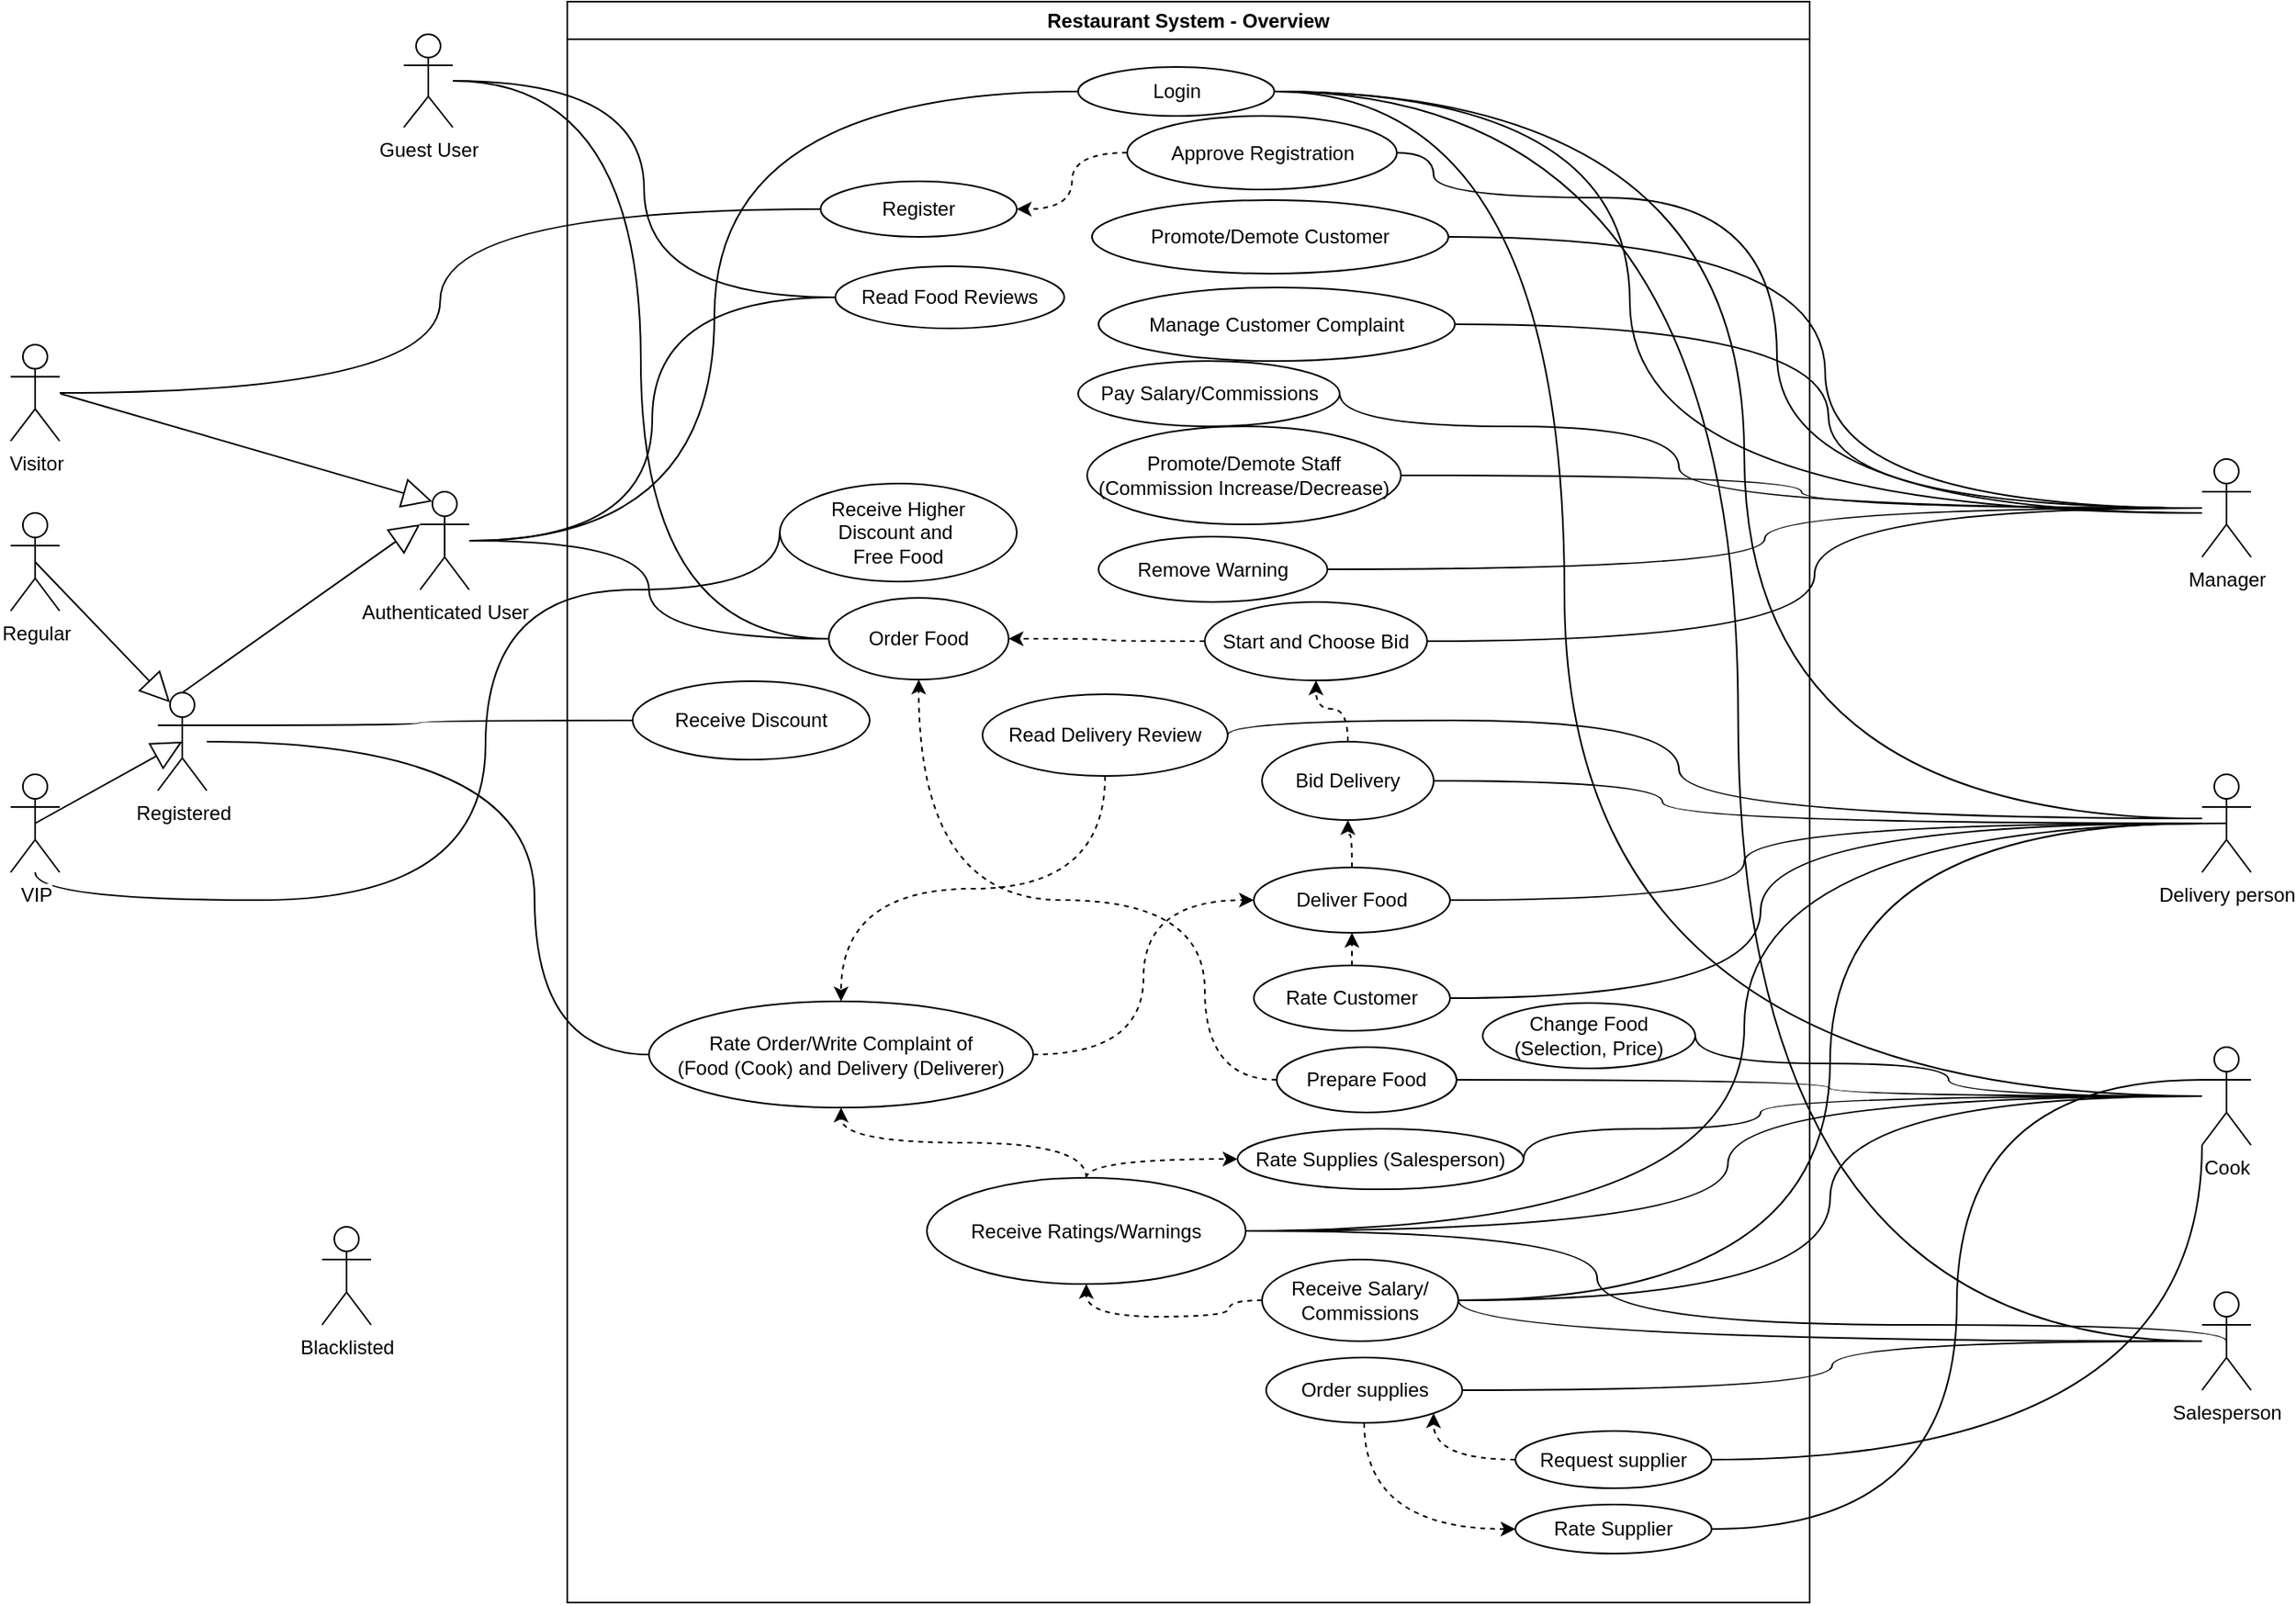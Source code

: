 <mxfile version="12.2.9" type="google" pages="1"><diagram name="Page-1" id="e7e014a7-5840-1c2e-5031-d8a46d1fe8dd"><mxGraphModel dx="1805" dy="1604" grid="1" gridSize="10" guides="1" tooltips="1" connect="1" arrows="1" fold="1" page="1" pageScale="1" pageWidth="1169" pageHeight="826" background="#ffffff" math="0" shadow="0"><root><mxCell id="0"/><mxCell id="1" parent="0"/><mxCell id="2" value="Restaurant System - Overview" style="swimlane;whiteSpace=wrap;startSize=23;" parent="1" vertex="1"><mxGeometry x="280" y="-200" width="760" height="980" as="geometry"/></mxCell><mxCell id="V3UGOx_b3UGBCUBa8zW3-46" value="Order Food" style="ellipse;whiteSpace=wrap;html=1;" parent="2" vertex="1"><mxGeometry x="160" y="365" width="110" height="50" as="geometry"/></mxCell><mxCell id="EHA0PVUSrmlkCAdcRMnY-25" style="edgeStyle=orthogonalEdgeStyle;curved=1;orthogonalLoop=1;jettySize=auto;html=1;exitX=0;exitY=0.5;exitDx=0;exitDy=0;entryX=0.5;entryY=1;entryDx=0;entryDy=0;dashed=1;" parent="2" source="V3UGOx_b3UGBCUBa8zW3-53" target="V3UGOx_b3UGBCUBa8zW3-46" edge="1"><mxGeometry relative="1" as="geometry"><Array as="points"><mxPoint x="390" y="660"/><mxPoint x="390" y="550"/><mxPoint x="215" y="550"/></Array></mxGeometry></mxCell><mxCell id="V3UGOx_b3UGBCUBa8zW3-53" value="Prepare Food" style="ellipse;whiteSpace=wrap;html=1;" parent="2" vertex="1"><mxGeometry x="434" y="640" width="110" height="40" as="geometry"/></mxCell><mxCell id="GRQ1Y93xxOu2tW_VFqMO-16" value="Pay Salary/Commissions" style="ellipse;whiteSpace=wrap;html=1;" parent="2" vertex="1"><mxGeometry x="312.5" y="220" width="160" height="40" as="geometry"/></mxCell><mxCell id="EHA0PVUSrmlkCAdcRMnY-37" style="edgeStyle=orthogonalEdgeStyle;curved=1;orthogonalLoop=1;jettySize=auto;html=1;entryX=1;entryY=0.5;entryDx=0;entryDy=0;dashed=1;" parent="2" source="jcw8lkANramB4Qg5Jidj-8" target="EHA0PVUSrmlkCAdcRMnY-34" edge="1"><mxGeometry relative="1" as="geometry"/></mxCell><mxCell id="jcw8lkANramB4Qg5Jidj-8" value="Approve Registration" style="ellipse;whiteSpace=wrap;html=1;" parent="2" vertex="1"><mxGeometry x="342.5" y="70" width="165" height="45" as="geometry"/></mxCell><mxCell id="vxITPvTErK9w2lGdvBCq-8" style="edgeStyle=orthogonalEdgeStyle;curved=1;orthogonalLoop=1;jettySize=auto;html=1;exitX=0.5;exitY=1;exitDx=0;exitDy=0;entryX=0;entryY=0.5;entryDx=0;entryDy=0;dashed=1;endArrow=classic;endFill=1;" edge="1" parent="2" source="EHA0PVUSrmlkCAdcRMnY-4" target="vxITPvTErK9w2lGdvBCq-3"><mxGeometry relative="1" as="geometry"/></mxCell><mxCell id="EHA0PVUSrmlkCAdcRMnY-4" value="&lt;span style=&quot;text-align: left&quot;&gt;Order supplies&lt;/span&gt;" style="ellipse;whiteSpace=wrap;html=1;" parent="2" vertex="1"><mxGeometry x="427.5" y="830" width="120" height="40" as="geometry"/></mxCell><mxCell id="3dgVSCCS_PybaBiNx75h-29" style="edgeStyle=orthogonalEdgeStyle;curved=1;orthogonalLoop=1;jettySize=auto;html=1;entryX=0.5;entryY=1;entryDx=0;entryDy=0;dashed=1;endArrow=classic;endFill=1;" parent="2" source="EHA0PVUSrmlkCAdcRMnY-8" target="3dgVSCCS_PybaBiNx75h-26" edge="1"><mxGeometry relative="1" as="geometry"/></mxCell><mxCell id="EHA0PVUSrmlkCAdcRMnY-8" value="Receive Salary/ Commissions" style="ellipse;whiteSpace=wrap;html=1;" parent="2" vertex="1"><mxGeometry x="425" y="770" width="120" height="50" as="geometry"/></mxCell><mxCell id="GRQ1Y93xxOu2tW_VFqMO-41" value="&lt;span style=&quot;white-space: nowrap ; background-color: rgb(255 , 255 , 255)&quot;&gt;Rate&amp;nbsp;&lt;/span&gt;&lt;span style=&quot;white-space: nowrap ; background-color: rgb(255 , 255 , 255)&quot;&gt;Customer&lt;/span&gt;" style="ellipse;whiteSpace=wrap;html=1;" parent="2" vertex="1"><mxGeometry x="420" y="590" width="120" height="40" as="geometry"/></mxCell><mxCell id="EHA0PVUSrmlkCAdcRMnY-24" style="edgeStyle=orthogonalEdgeStyle;curved=1;orthogonalLoop=1;jettySize=auto;html=1;dashed=1;" parent="2" source="EHA0PVUSrmlkCAdcRMnY-16" target="EHA0PVUSrmlkCAdcRMnY-15" edge="1"><mxGeometry relative="1" as="geometry"/></mxCell><mxCell id="EHA0PVUSrmlkCAdcRMnY-16" value="Deliver Food" style="ellipse;whiteSpace=wrap;html=1;" parent="2" vertex="1"><mxGeometry x="420" y="530" width="120" height="40" as="geometry"/></mxCell><mxCell id="EHA0PVUSrmlkCAdcRMnY-86" style="edgeStyle=orthogonalEdgeStyle;curved=1;orthogonalLoop=1;jettySize=auto;html=1;entryX=0;entryY=0.5;entryDx=0;entryDy=0;endArrow=classic;endFill=1;dashed=1;" parent="2" source="EHA0PVUSrmlkCAdcRMnY-18" target="EHA0PVUSrmlkCAdcRMnY-16" edge="1"><mxGeometry relative="1" as="geometry"/></mxCell><mxCell id="EHA0PVUSrmlkCAdcRMnY-18" value="&lt;span style=&quot;white-space: nowrap ; background-color: rgb(255 , 255 , 255)&quot;&gt;Rate Order/Write Complaint of&lt;br&gt;(Food (Cook) and Delivery (Deliverer)&lt;/span&gt;" style="ellipse;whiteSpace=wrap;html=1;" parent="2" vertex="1"><mxGeometry x="50" y="612" width="235" height="65" as="geometry"/></mxCell><mxCell id="3dgVSCCS_PybaBiNx75h-28" style="edgeStyle=orthogonalEdgeStyle;curved=1;orthogonalLoop=1;jettySize=auto;html=1;entryX=0.5;entryY=1;entryDx=0;entryDy=0;dashed=1;endArrow=classic;endFill=1;" parent="2" source="3dgVSCCS_PybaBiNx75h-26" target="EHA0PVUSrmlkCAdcRMnY-18" edge="1"><mxGeometry relative="1" as="geometry"/></mxCell><mxCell id="3dgVSCCS_PybaBiNx75h-32" style="edgeStyle=orthogonalEdgeStyle;curved=1;orthogonalLoop=1;jettySize=auto;html=1;entryX=0;entryY=0.5;entryDx=0;entryDy=0;dashed=1;endArrow=classic;endFill=1;" parent="2" source="3dgVSCCS_PybaBiNx75h-26" target="EHA0PVUSrmlkCAdcRMnY-29" edge="1"><mxGeometry relative="1" as="geometry"><Array as="points"><mxPoint x="318" y="709"/></Array></mxGeometry></mxCell><mxCell id="3dgVSCCS_PybaBiNx75h-26" value="&lt;span style=&quot;white-space: nowrap ; background-color: rgb(255 , 255 , 255)&quot;&gt;Receive Ratings/Warnings&lt;/span&gt;" style="ellipse;whiteSpace=wrap;html=1;" parent="2" vertex="1"><mxGeometry x="220" y="720" width="195" height="65" as="geometry"/></mxCell><mxCell id="EHA0PVUSrmlkCAdcRMnY-41" style="edgeStyle=orthogonalEdgeStyle;curved=1;orthogonalLoop=1;jettySize=auto;html=1;dashed=1;" parent="2" source="EHA0PVUSrmlkCAdcRMnY-27" target="EHA0PVUSrmlkCAdcRMnY-18" edge="1"><mxGeometry relative="1" as="geometry"/></mxCell><mxCell id="EHA0PVUSrmlkCAdcRMnY-27" value="&lt;span style=&quot;white-space: nowrap ; background-color: rgb(255 , 255 , 255)&quot;&gt;Read Delivery Review&lt;/span&gt;" style="ellipse;whiteSpace=wrap;html=1;" parent="2" vertex="1"><mxGeometry x="254" y="424" width="150" height="50" as="geometry"/></mxCell><mxCell id="EHA0PVUSrmlkCAdcRMnY-29" value="Rate Supplies (Salesperson)" style="ellipse;whiteSpace=wrap;html=1;" parent="2" vertex="1"><mxGeometry x="410" y="690" width="175" height="37" as="geometry"/></mxCell><mxCell id="EHA0PVUSrmlkCAdcRMnY-34" value="Register" style="ellipse;whiteSpace=wrap;html=1;" parent="2" vertex="1"><mxGeometry x="155" y="110" width="120" height="34" as="geometry"/></mxCell><mxCell id="3dgVSCCS_PybaBiNx75h-23" style="edgeStyle=orthogonalEdgeStyle;curved=1;orthogonalLoop=1;jettySize=auto;html=1;dashed=1;endArrow=classic;endFill=1;" parent="2" source="EHA0PVUSrmlkCAdcRMnY-15" target="3dgVSCCS_PybaBiNx75h-20" edge="1"><mxGeometry relative="1" as="geometry"/></mxCell><mxCell id="EHA0PVUSrmlkCAdcRMnY-15" value="Bid Delivery" style="ellipse;whiteSpace=wrap;html=1;" parent="2" vertex="1"><mxGeometry x="425" y="453" width="105" height="48" as="geometry"/></mxCell><mxCell id="EHA0PVUSrmlkCAdcRMnY-38" style="edgeStyle=orthogonalEdgeStyle;curved=1;orthogonalLoop=1;jettySize=auto;html=1;exitX=0.5;exitY=0;exitDx=0;exitDy=0;entryX=0.5;entryY=1;entryDx=0;entryDy=0;dashed=1;" parent="2" source="GRQ1Y93xxOu2tW_VFqMO-41" target="EHA0PVUSrmlkCAdcRMnY-16" edge="1"><mxGeometry relative="1" as="geometry"><mxPoint x="545" y="70" as="sourcePoint"/><mxPoint x="587" y="406" as="targetPoint"/></mxGeometry></mxCell><mxCell id="EHA0PVUSrmlkCAdcRMnY-42" value="Login" style="ellipse;whiteSpace=wrap;html=1;" parent="2" vertex="1"><mxGeometry x="312.5" y="40" width="120" height="30" as="geometry"/></mxCell><mxCell id="EHA0PVUSrmlkCAdcRMnY-48" value="Promote/Demote Staff (Commission Increase/Decrease)" style="ellipse;whiteSpace=wrap;html=1;" parent="2" vertex="1"><mxGeometry x="318" y="260" width="192" height="60" as="geometry"/></mxCell><mxCell id="EHA0PVUSrmlkCAdcRMnY-50" value="Remove Warning" style="ellipse;whiteSpace=wrap;html=1;" parent="2" vertex="1"><mxGeometry x="325" y="327.5" width="140" height="40" as="geometry"/></mxCell><mxCell id="EHA0PVUSrmlkCAdcRMnY-80" value="Read Food Reviews" style="ellipse;whiteSpace=wrap;html=1;" parent="2" vertex="1"><mxGeometry x="164" y="162" width="140" height="38" as="geometry"/></mxCell><mxCell id="EHA0PVUSrmlkCAdcRMnY-103" value="Promote/Demote Customer" style="ellipse;whiteSpace=wrap;html=1;" parent="2" vertex="1"><mxGeometry x="321" y="121.5" width="218" height="45" as="geometry"/></mxCell><mxCell id="EHA0PVUSrmlkCAdcRMnY-109" value="Receive Higher &lt;br&gt;Discount and&amp;nbsp;&lt;br&gt;Free Food" style="ellipse;whiteSpace=wrap;html=1;" parent="2" vertex="1"><mxGeometry x="130" y="295" width="145" height="60" as="geometry"/></mxCell><mxCell id="3dgVSCCS_PybaBiNx75h-2" value="Receive Discount" style="ellipse;whiteSpace=wrap;html=1;" parent="2" vertex="1"><mxGeometry x="40" y="416" width="145" height="48" as="geometry"/></mxCell><mxCell id="3dgVSCCS_PybaBiNx75h-16" value="Manage Customer Complaint" style="ellipse;whiteSpace=wrap;html=1;" parent="2" vertex="1"><mxGeometry x="325" y="175" width="218" height="45" as="geometry"/></mxCell><mxCell id="3dgVSCCS_PybaBiNx75h-22" style="edgeStyle=orthogonalEdgeStyle;curved=1;orthogonalLoop=1;jettySize=auto;html=1;entryX=1;entryY=0.5;entryDx=0;entryDy=0;endArrow=classic;endFill=1;dashed=1;" parent="2" source="3dgVSCCS_PybaBiNx75h-20" target="V3UGOx_b3UGBCUBa8zW3-46" edge="1"><mxGeometry relative="1" as="geometry"/></mxCell><mxCell id="3dgVSCCS_PybaBiNx75h-20" value="Start and Choose Bid" style="ellipse;whiteSpace=wrap;html=1;" parent="2" vertex="1"><mxGeometry x="390" y="367.5" width="136" height="48" as="geometry"/></mxCell><mxCell id="3dgVSCCS_PybaBiNx75h-71" value="Change Food (Selection, Price)" style="ellipse;whiteSpace=wrap;html=1;" parent="2" vertex="1"><mxGeometry x="560" y="613" width="130" height="40" as="geometry"/></mxCell><mxCell id="vxITPvTErK9w2lGdvBCq-3" value="&lt;div&gt;Rate Supplier&lt;/div&gt;" style="ellipse;whiteSpace=wrap;html=1;" vertex="1" parent="2"><mxGeometry x="580" y="920" width="120" height="30" as="geometry"/></mxCell><mxCell id="vxITPvTErK9w2lGdvBCq-7" style="edgeStyle=orthogonalEdgeStyle;curved=1;orthogonalLoop=1;jettySize=auto;html=1;exitX=0;exitY=0.5;exitDx=0;exitDy=0;entryX=1;entryY=1;entryDx=0;entryDy=0;endArrow=classic;endFill=1;dashed=1;" edge="1" parent="2" source="vxITPvTErK9w2lGdvBCq-4" target="EHA0PVUSrmlkCAdcRMnY-4"><mxGeometry relative="1" as="geometry"/></mxCell><mxCell id="vxITPvTErK9w2lGdvBCq-4" value="Request supplier" style="ellipse;whiteSpace=wrap;html=1;" vertex="1" parent="2"><mxGeometry x="580" y="875" width="120" height="35" as="geometry"/></mxCell><mxCell id="EHA0PVUSrmlkCAdcRMnY-95" style="edgeStyle=orthogonalEdgeStyle;curved=1;orthogonalLoop=1;jettySize=auto;html=1;entryX=0;entryY=0.5;entryDx=0;entryDy=0;endArrow=none;endFill=0;" parent="1" source="V3UGOx_b3UGBCUBa8zW3-41" target="V3UGOx_b3UGBCUBa8zW3-46" edge="1"><mxGeometry relative="1" as="geometry"/></mxCell><mxCell id="EHA0PVUSrmlkCAdcRMnY-98" style="edgeStyle=orthogonalEdgeStyle;curved=1;orthogonalLoop=1;jettySize=auto;html=1;entryX=0;entryY=0.5;entryDx=0;entryDy=0;endArrow=none;endFill=0;" parent="1" source="V3UGOx_b3UGBCUBa8zW3-41" target="EHA0PVUSrmlkCAdcRMnY-80" edge="1"><mxGeometry relative="1" as="geometry"/></mxCell><mxCell id="3dgVSCCS_PybaBiNx75h-84" style="edgeStyle=orthogonalEdgeStyle;curved=1;orthogonalLoop=1;jettySize=auto;html=1;endArrow=none;endFill=0;entryX=0;entryY=0.5;entryDx=0;entryDy=0;" parent="1" source="V3UGOx_b3UGBCUBa8zW3-41" target="EHA0PVUSrmlkCAdcRMnY-42" edge="1"><mxGeometry relative="1" as="geometry"><Array as="points"><mxPoint x="370" y="130"/><mxPoint x="370" y="-145"/></Array></mxGeometry></mxCell><mxCell id="V3UGOx_b3UGBCUBa8zW3-41" value="Authenticated User" style="shape=umlActor;verticalLabelPosition=bottom;labelBackgroundColor=#ffffff;verticalAlign=top;html=1;" parent="1" vertex="1"><mxGeometry x="190" y="100" width="30" height="60" as="geometry"/></mxCell><mxCell id="GRQ1Y93xxOu2tW_VFqMO-17" style="edgeStyle=orthogonalEdgeStyle;curved=1;rounded=0;orthogonalLoop=1;jettySize=auto;html=1;entryX=1;entryY=0.5;entryDx=0;entryDy=0;endArrow=none;endFill=0;" parent="1" source="V3UGOx_b3UGBCUBa8zW3-42" target="GRQ1Y93xxOu2tW_VFqMO-16" edge="1"><mxGeometry relative="1" as="geometry"><Array as="points"><mxPoint x="960" y="110"/><mxPoint x="960" y="60"/><mxPoint x="753" y="60"/></Array></mxGeometry></mxCell><mxCell id="EHA0PVUSrmlkCAdcRMnY-44" style="edgeStyle=orthogonalEdgeStyle;curved=1;orthogonalLoop=1;jettySize=auto;html=1;entryX=1;entryY=0.5;entryDx=0;entryDy=0;endArrow=none;endFill=0;" parent="1" source="V3UGOx_b3UGBCUBa8zW3-42" target="EHA0PVUSrmlkCAdcRMnY-42" edge="1"><mxGeometry relative="1" as="geometry"><Array as="points"><mxPoint x="930" y="113"/><mxPoint x="930" y="-145"/></Array></mxGeometry></mxCell><mxCell id="EHA0PVUSrmlkCAdcRMnY-49" style="edgeStyle=orthogonalEdgeStyle;curved=1;orthogonalLoop=1;jettySize=auto;html=1;entryX=1;entryY=0.5;entryDx=0;entryDy=0;endArrow=none;endFill=0;" parent="1" source="V3UGOx_b3UGBCUBa8zW3-42" target="EHA0PVUSrmlkCAdcRMnY-48" edge="1"><mxGeometry relative="1" as="geometry"/></mxCell><mxCell id="EHA0PVUSrmlkCAdcRMnY-51" style="edgeStyle=orthogonalEdgeStyle;curved=1;orthogonalLoop=1;jettySize=auto;html=1;entryX=1;entryY=0.5;entryDx=0;entryDy=0;endArrow=none;endFill=0;" parent="1" source="V3UGOx_b3UGBCUBa8zW3-42" target="EHA0PVUSrmlkCAdcRMnY-50" edge="1"><mxGeometry relative="1" as="geometry"/></mxCell><mxCell id="EHA0PVUSrmlkCAdcRMnY-101" style="edgeStyle=orthogonalEdgeStyle;curved=1;orthogonalLoop=1;jettySize=auto;html=1;entryX=1;entryY=0.5;entryDx=0;entryDy=0;endArrow=none;endFill=0;" parent="1" source="V3UGOx_b3UGBCUBa8zW3-42" target="jcw8lkANramB4Qg5Jidj-8" edge="1"><mxGeometry relative="1" as="geometry"><Array as="points"><mxPoint x="1020" y="113"/><mxPoint x="1020" y="-80"/><mxPoint x="810" y="-80"/><mxPoint x="810" y="-107"/></Array></mxGeometry></mxCell><mxCell id="EHA0PVUSrmlkCAdcRMnY-104" style="edgeStyle=orthogonalEdgeStyle;curved=1;orthogonalLoop=1;jettySize=auto;html=1;entryX=1;entryY=0.5;entryDx=0;entryDy=0;endArrow=none;endFill=0;" parent="1" source="V3UGOx_b3UGBCUBa8zW3-42" target="EHA0PVUSrmlkCAdcRMnY-103" edge="1"><mxGeometry relative="1" as="geometry"/></mxCell><mxCell id="3dgVSCCS_PybaBiNx75h-17" style="edgeStyle=orthogonalEdgeStyle;curved=1;orthogonalLoop=1;jettySize=auto;html=1;entryX=1;entryY=0.5;entryDx=0;entryDy=0;endArrow=none;endFill=0;" parent="1" source="V3UGOx_b3UGBCUBa8zW3-42" target="3dgVSCCS_PybaBiNx75h-16" edge="1"><mxGeometry relative="1" as="geometry"/></mxCell><mxCell id="3dgVSCCS_PybaBiNx75h-21" style="edgeStyle=orthogonalEdgeStyle;curved=1;orthogonalLoop=1;jettySize=auto;html=1;endArrow=none;endFill=0;entryX=1;entryY=0.5;entryDx=0;entryDy=0;" parent="1" source="V3UGOx_b3UGBCUBa8zW3-42" target="3dgVSCCS_PybaBiNx75h-20" edge="1"><mxGeometry relative="1" as="geometry"/></mxCell><mxCell id="V3UGOx_b3UGBCUBa8zW3-42" value="Manager&lt;br&gt;" style="shape=umlActor;verticalLabelPosition=bottom;labelBackgroundColor=#ffffff;verticalAlign=top;html=1;" parent="1" vertex="1"><mxGeometry x="1280" y="80" width="30" height="60" as="geometry"/></mxCell><mxCell id="EHA0PVUSrmlkCAdcRMnY-7" style="edgeStyle=orthogonalEdgeStyle;curved=1;orthogonalLoop=1;jettySize=auto;html=1;entryX=1;entryY=0.5;entryDx=0;entryDy=0;endArrow=none;endFill=0;" parent="1" source="V3UGOx_b3UGBCUBa8zW3-43" target="EHA0PVUSrmlkCAdcRMnY-4" edge="1"><mxGeometry relative="1" as="geometry"/></mxCell><mxCell id="EHA0PVUSrmlkCAdcRMnY-9" style="edgeStyle=orthogonalEdgeStyle;curved=1;orthogonalLoop=1;jettySize=auto;html=1;entryX=1;entryY=0.5;entryDx=0;entryDy=0;endArrow=none;endFill=0;" parent="1" source="V3UGOx_b3UGBCUBa8zW3-43" target="EHA0PVUSrmlkCAdcRMnY-8" edge="1"><mxGeometry relative="1" as="geometry"><Array as="points"><mxPoint x="825" y="620"/></Array></mxGeometry></mxCell><mxCell id="EHA0PVUSrmlkCAdcRMnY-47" style="edgeStyle=orthogonalEdgeStyle;curved=1;orthogonalLoop=1;jettySize=auto;html=1;entryX=1;entryY=0.5;entryDx=0;entryDy=0;endArrow=none;endFill=0;" parent="1" source="V3UGOx_b3UGBCUBa8zW3-43" target="EHA0PVUSrmlkCAdcRMnY-42" edge="1"><mxGeometry relative="1" as="geometry"/></mxCell><mxCell id="V3UGOx_b3UGBCUBa8zW3-43" value="Salesperson&lt;br&gt;" style="shape=umlActor;verticalLabelPosition=bottom;labelBackgroundColor=#ffffff;verticalAlign=top;html=1;" parent="1" vertex="1"><mxGeometry x="1280" y="590" width="30" height="60" as="geometry"/></mxCell><mxCell id="EHA0PVUSrmlkCAdcRMnY-21" style="edgeStyle=orthogonalEdgeStyle;curved=1;orthogonalLoop=1;jettySize=auto;html=1;entryX=1;entryY=0.5;entryDx=0;entryDy=0;endArrow=none;endFill=0;" parent="1" source="V3UGOx_b3UGBCUBa8zW3-44" target="GRQ1Y93xxOu2tW_VFqMO-41" edge="1"><mxGeometry relative="1" as="geometry"><Array as="points"><mxPoint x="1010" y="303"/><mxPoint x="1010" y="410"/></Array></mxGeometry></mxCell><mxCell id="EHA0PVUSrmlkCAdcRMnY-22" style="edgeStyle=orthogonalEdgeStyle;curved=1;orthogonalLoop=1;jettySize=auto;html=1;entryX=1;entryY=0.5;entryDx=0;entryDy=0;endArrow=none;endFill=0;" parent="1" source="V3UGOx_b3UGBCUBa8zW3-44" target="EHA0PVUSrmlkCAdcRMnY-15" edge="1"><mxGeometry relative="1" as="geometry"><Array as="points"><mxPoint x="950" y="303"/><mxPoint x="950" y="277"/></Array></mxGeometry></mxCell><mxCell id="EHA0PVUSrmlkCAdcRMnY-23" style="edgeStyle=orthogonalEdgeStyle;curved=1;orthogonalLoop=1;jettySize=auto;html=1;entryX=1;entryY=0.5;entryDx=0;entryDy=0;endArrow=none;endFill=0;" parent="1" source="V3UGOx_b3UGBCUBa8zW3-44" target="EHA0PVUSrmlkCAdcRMnY-16" edge="1"><mxGeometry relative="1" as="geometry"><Array as="points"><mxPoint x="1000" y="303"/><mxPoint x="1000" y="350"/></Array></mxGeometry></mxCell><mxCell id="EHA0PVUSrmlkCAdcRMnY-28" style="edgeStyle=orthogonalEdgeStyle;curved=1;orthogonalLoop=1;jettySize=auto;html=1;entryX=1;entryY=0.5;entryDx=0;entryDy=0;endArrow=none;endFill=0;" parent="1" source="V3UGOx_b3UGBCUBa8zW3-44" target="EHA0PVUSrmlkCAdcRMnY-27" edge="1"><mxGeometry relative="1" as="geometry"><Array as="points"><mxPoint x="960" y="300"/><mxPoint x="960" y="240"/><mxPoint x="684" y="240"/></Array></mxGeometry></mxCell><mxCell id="EHA0PVUSrmlkCAdcRMnY-52" style="edgeStyle=orthogonalEdgeStyle;curved=1;orthogonalLoop=1;jettySize=auto;html=1;entryX=1;entryY=0.5;entryDx=0;entryDy=0;endArrow=none;endFill=0;" parent="1" source="V3UGOx_b3UGBCUBa8zW3-44" target="EHA0PVUSrmlkCAdcRMnY-8" edge="1"><mxGeometry relative="1" as="geometry"/></mxCell><mxCell id="EHA0PVUSrmlkCAdcRMnY-102" style="edgeStyle=orthogonalEdgeStyle;curved=1;orthogonalLoop=1;jettySize=auto;html=1;entryX=1;entryY=0.5;entryDx=0;entryDy=0;endArrow=none;endFill=0;" parent="1" source="V3UGOx_b3UGBCUBa8zW3-44" target="EHA0PVUSrmlkCAdcRMnY-42" edge="1"><mxGeometry relative="1" as="geometry"><Array as="points"><mxPoint x="1000" y="300"/><mxPoint x="1000" y="-145"/></Array></mxGeometry></mxCell><mxCell id="V3UGOx_b3UGBCUBa8zW3-44" value="Delivery person" style="shape=umlActor;verticalLabelPosition=bottom;labelBackgroundColor=#ffffff;verticalAlign=top;html=1;" parent="1" vertex="1"><mxGeometry x="1280" y="273" width="30" height="60" as="geometry"/></mxCell><mxCell id="EHA0PVUSrmlkCAdcRMnY-10" style="edgeStyle=orthogonalEdgeStyle;curved=1;orthogonalLoop=1;jettySize=auto;html=1;entryX=1;entryY=0.5;entryDx=0;entryDy=0;endArrow=none;endFill=0;" parent="1" source="V3UGOx_b3UGBCUBa8zW3-45" target="EHA0PVUSrmlkCAdcRMnY-8" edge="1"><mxGeometry relative="1" as="geometry"/></mxCell><mxCell id="EHA0PVUSrmlkCAdcRMnY-83" style="edgeStyle=orthogonalEdgeStyle;curved=1;orthogonalLoop=1;jettySize=auto;html=1;entryX=1;entryY=0.5;entryDx=0;entryDy=0;endArrow=none;endFill=0;" parent="1" source="V3UGOx_b3UGBCUBa8zW3-45" target="V3UGOx_b3UGBCUBa8zW3-53" edge="1"><mxGeometry relative="1" as="geometry"/></mxCell><mxCell id="EHA0PVUSrmlkCAdcRMnY-84" style="edgeStyle=orthogonalEdgeStyle;curved=1;orthogonalLoop=1;jettySize=auto;html=1;entryX=1;entryY=0.5;entryDx=0;entryDy=0;endArrow=none;endFill=0;" parent="1" source="V3UGOx_b3UGBCUBa8zW3-45" target="EHA0PVUSrmlkCAdcRMnY-42" edge="1"><mxGeometry relative="1" as="geometry"><Array as="points"><mxPoint x="890" y="470"/><mxPoint x="890" y="-145"/></Array></mxGeometry></mxCell><mxCell id="EHA0PVUSrmlkCAdcRMnY-90" style="edgeStyle=orthogonalEdgeStyle;curved=1;orthogonalLoop=1;jettySize=auto;html=1;entryX=1;entryY=0.5;entryDx=0;entryDy=0;endArrow=none;endFill=0;" parent="1" source="V3UGOx_b3UGBCUBa8zW3-45" target="EHA0PVUSrmlkCAdcRMnY-29" edge="1"><mxGeometry relative="1" as="geometry"><Array as="points"><mxPoint x="1010" y="470"/><mxPoint x="1010" y="490"/><mxPoint x="865" y="490"/></Array></mxGeometry></mxCell><mxCell id="3dgVSCCS_PybaBiNx75h-34" style="edgeStyle=orthogonalEdgeStyle;curved=1;orthogonalLoop=1;jettySize=auto;html=1;endArrow=none;endFill=0;entryX=1;entryY=0.5;entryDx=0;entryDy=0;" parent="1" source="V3UGOx_b3UGBCUBa8zW3-45" target="3dgVSCCS_PybaBiNx75h-26" edge="1"><mxGeometry relative="1" as="geometry"><Array as="points"><mxPoint x="990" y="470"/><mxPoint x="990" y="553"/></Array></mxGeometry></mxCell><mxCell id="3dgVSCCS_PybaBiNx75h-73" style="edgeStyle=orthogonalEdgeStyle;curved=1;orthogonalLoop=1;jettySize=auto;html=1;entryX=1;entryY=0.5;entryDx=0;entryDy=0;endArrow=none;endFill=0;" parent="1" source="V3UGOx_b3UGBCUBa8zW3-45" target="3dgVSCCS_PybaBiNx75h-71" edge="1"><mxGeometry relative="1" as="geometry"><Array as="points"><mxPoint x="1125" y="470"/><mxPoint x="1125" y="450"/><mxPoint x="970" y="450"/></Array></mxGeometry></mxCell><mxCell id="vxITPvTErK9w2lGdvBCq-5" style="edgeStyle=orthogonalEdgeStyle;orthogonalLoop=1;jettySize=auto;html=1;exitX=0;exitY=1;exitDx=0;exitDy=0;exitPerimeter=0;entryX=1;entryY=0.5;entryDx=0;entryDy=0;endArrow=none;endFill=0;curved=1;" edge="1" parent="1" source="V3UGOx_b3UGBCUBa8zW3-45" target="vxITPvTErK9w2lGdvBCq-4"><mxGeometry relative="1" as="geometry"/></mxCell><mxCell id="V3UGOx_b3UGBCUBa8zW3-45" value="Cook" style="shape=umlActor;verticalLabelPosition=bottom;labelBackgroundColor=#ffffff;verticalAlign=top;html=1;" parent="1" vertex="1"><mxGeometry x="1280" y="440" width="30" height="60" as="geometry"/></mxCell><mxCell id="EHA0PVUSrmlkCAdcRMnY-55" value="Regular" style="shape=umlActor;verticalLabelPosition=bottom;labelBackgroundColor=#ffffff;verticalAlign=top;html=1;" parent="1" vertex="1"><mxGeometry x="-60.5" y="113" width="30" height="60" as="geometry"/></mxCell><mxCell id="EHA0PVUSrmlkCAdcRMnY-97" style="edgeStyle=orthogonalEdgeStyle;curved=1;orthogonalLoop=1;jettySize=auto;html=1;entryX=0;entryY=0.5;entryDx=0;entryDy=0;endArrow=none;endFill=0;" parent="1" source="EHA0PVUSrmlkCAdcRMnY-58" target="EHA0PVUSrmlkCAdcRMnY-18" edge="1"><mxGeometry relative="1" as="geometry"><Array as="points"><mxPoint x="260" y="253"/><mxPoint x="260" y="445"/></Array></mxGeometry></mxCell><mxCell id="EHA0PVUSrmlkCAdcRMnY-58" value="Registered" style="shape=umlActor;verticalLabelPosition=bottom;labelBackgroundColor=#ffffff;verticalAlign=top;html=1;" parent="1" vertex="1"><mxGeometry x="29.5" y="223" width="30" height="60" as="geometry"/></mxCell><mxCell id="EHA0PVUSrmlkCAdcRMnY-96" style="edgeStyle=orthogonalEdgeStyle;curved=1;orthogonalLoop=1;jettySize=auto;html=1;entryX=0;entryY=0.5;entryDx=0;entryDy=0;endArrow=none;endFill=0;" parent="1" source="EHA0PVUSrmlkCAdcRMnY-61" target="EHA0PVUSrmlkCAdcRMnY-34" edge="1"><mxGeometry relative="1" as="geometry"/></mxCell><mxCell id="EHA0PVUSrmlkCAdcRMnY-61" value="Visitor" style="shape=umlActor;verticalLabelPosition=bottom;labelBackgroundColor=#ffffff;verticalAlign=top;html=1;" parent="1" vertex="1"><mxGeometry x="-60.5" y="10" width="30" height="59" as="geometry"/></mxCell><mxCell id="EHA0PVUSrmlkCAdcRMnY-64" value="Blacklisted" style="shape=umlActor;verticalLabelPosition=bottom;labelBackgroundColor=#ffffff;verticalAlign=top;html=1;" parent="1" vertex="1"><mxGeometry x="130" y="550" width="30" height="60" as="geometry"/></mxCell><mxCell id="3dgVSCCS_PybaBiNx75h-4" style="edgeStyle=orthogonalEdgeStyle;curved=1;orthogonalLoop=1;jettySize=auto;html=1;endArrow=none;endFill=0;entryX=0;entryY=0.5;entryDx=0;entryDy=0;" parent="1" source="EHA0PVUSrmlkCAdcRMnY-69" target="EHA0PVUSrmlkCAdcRMnY-109" edge="1"><mxGeometry relative="1" as="geometry"><Array as="points"><mxPoint x="-45" y="350"/><mxPoint x="230" y="350"/><mxPoint x="230" y="160"/><mxPoint x="410" y="160"/></Array></mxGeometry></mxCell><mxCell id="EHA0PVUSrmlkCAdcRMnY-69" value="VIP" style="shape=umlActor;verticalLabelPosition=bottom;labelBackgroundColor=#ffffff;verticalAlign=top;html=1;" parent="1" vertex="1"><mxGeometry x="-60.5" y="273" width="30" height="60" as="geometry"/></mxCell><mxCell id="EHA0PVUSrmlkCAdcRMnY-70" value="" style="endArrow=block;endSize=16;endFill=0;html=1;entryX=0.25;entryY=0.1;entryDx=0;entryDy=0;entryPerimeter=0;exitX=0.5;exitY=0.5;exitDx=0;exitDy=0;exitPerimeter=0;" parent="1" source="EHA0PVUSrmlkCAdcRMnY-55" target="EHA0PVUSrmlkCAdcRMnY-58" edge="1"><mxGeometry width="160" relative="1" as="geometry"><mxPoint x="-160.5" y="13" as="sourcePoint"/><mxPoint x="-0.5" y="13" as="targetPoint"/></mxGeometry></mxCell><mxCell id="EHA0PVUSrmlkCAdcRMnY-71" value="" style="endArrow=block;endSize=16;endFill=0;html=1;entryX=0.5;entryY=0.5;entryDx=0;entryDy=0;entryPerimeter=0;exitX=0.5;exitY=0.5;exitDx=0;exitDy=0;exitPerimeter=0;" parent="1" source="EHA0PVUSrmlkCAdcRMnY-69" target="EHA0PVUSrmlkCAdcRMnY-58" edge="1"><mxGeometry width="160" relative="1" as="geometry"><mxPoint x="-160.5" y="123" as="sourcePoint"/><mxPoint x="-0.5" y="123" as="targetPoint"/></mxGeometry></mxCell><mxCell id="EHA0PVUSrmlkCAdcRMnY-93" value="" style="endArrow=block;endSize=16;endFill=0;html=1;entryX=0.25;entryY=0.1;entryDx=0;entryDy=0;entryPerimeter=0;" parent="1" target="V3UGOx_b3UGBCUBa8zW3-41" edge="1"><mxGeometry width="160" relative="1" as="geometry"><mxPoint x="-30" y="40" as="sourcePoint"/><mxPoint x="240" y="-60" as="targetPoint"/></mxGeometry></mxCell><mxCell id="EHA0PVUSrmlkCAdcRMnY-99" value="" style="endArrow=block;endSize=16;endFill=0;html=1;exitX=0.5;exitY=0;exitDx=0;exitDy=0;exitPerimeter=0;entryX=0;entryY=0.333;entryDx=0;entryDy=0;entryPerimeter=0;" parent="1" source="EHA0PVUSrmlkCAdcRMnY-58" target="V3UGOx_b3UGBCUBa8zW3-41" edge="1"><mxGeometry width="160" relative="1" as="geometry"><mxPoint x="175" y="9" as="sourcePoint"/><mxPoint x="260" y="-70" as="targetPoint"/></mxGeometry></mxCell><mxCell id="3dgVSCCS_PybaBiNx75h-81" style="edgeStyle=orthogonalEdgeStyle;curved=1;orthogonalLoop=1;jettySize=auto;html=1;entryX=0;entryY=0.5;entryDx=0;entryDy=0;endArrow=none;endFill=0;" parent="1" source="3dgVSCCS_PybaBiNx75h-5" target="EHA0PVUSrmlkCAdcRMnY-80" edge="1"><mxGeometry relative="1" as="geometry"/></mxCell><mxCell id="3dgVSCCS_PybaBiNx75h-82" style="edgeStyle=orthogonalEdgeStyle;curved=1;orthogonalLoop=1;jettySize=auto;html=1;entryX=0;entryY=0.5;entryDx=0;entryDy=0;endArrow=none;endFill=0;" parent="1" source="3dgVSCCS_PybaBiNx75h-5" target="V3UGOx_b3UGBCUBa8zW3-46" edge="1"><mxGeometry relative="1" as="geometry"/></mxCell><mxCell id="3dgVSCCS_PybaBiNx75h-5" value="Guest User" style="shape=umlActor;verticalLabelPosition=bottom;labelBackgroundColor=#ffffff;verticalAlign=top;html=1;" parent="1" vertex="1"><mxGeometry x="180" y="-180" width="30" height="57" as="geometry"/></mxCell><mxCell id="3dgVSCCS_PybaBiNx75h-33" style="edgeStyle=orthogonalEdgeStyle;curved=1;orthogonalLoop=1;jettySize=auto;html=1;entryX=0.5;entryY=0.5;entryDx=0;entryDy=0;entryPerimeter=0;endArrow=none;endFill=0;" parent="1" source="3dgVSCCS_PybaBiNx75h-26" target="V3UGOx_b3UGBCUBa8zW3-44" edge="1"><mxGeometry relative="1" as="geometry"><Array as="points"><mxPoint x="1000" y="553"/><mxPoint x="1000" y="303"/></Array></mxGeometry></mxCell><mxCell id="3dgVSCCS_PybaBiNx75h-35" style="edgeStyle=orthogonalEdgeStyle;curved=1;orthogonalLoop=1;jettySize=auto;html=1;entryX=0.5;entryY=0.5;entryDx=0;entryDy=0;entryPerimeter=0;endArrow=none;endFill=0;" parent="1" source="3dgVSCCS_PybaBiNx75h-26" target="V3UGOx_b3UGBCUBa8zW3-43" edge="1"><mxGeometry relative="1" as="geometry"><Array as="points"><mxPoint x="910" y="553"/><mxPoint x="910" y="610"/></Array></mxGeometry></mxCell><mxCell id="2uXQoitGOdyLW4jQ10g_-42" style="edgeStyle=orthogonalEdgeStyle;curved=1;orthogonalLoop=1;jettySize=auto;html=1;exitX=0;exitY=0.5;exitDx=0;exitDy=0;entryX=1;entryY=0.333;entryDx=0;entryDy=0;entryPerimeter=0;endArrow=none;endFill=0;" parent="1" source="3dgVSCCS_PybaBiNx75h-2" target="EHA0PVUSrmlkCAdcRMnY-58" edge="1"><mxGeometry relative="1" as="geometry"/></mxCell><mxCell id="vxITPvTErK9w2lGdvBCq-6" style="edgeStyle=orthogonalEdgeStyle;curved=1;orthogonalLoop=1;jettySize=auto;html=1;exitX=1;exitY=0.5;exitDx=0;exitDy=0;entryX=0;entryY=0.333;entryDx=0;entryDy=0;entryPerimeter=0;endArrow=none;endFill=0;" edge="1" parent="1" source="vxITPvTErK9w2lGdvBCq-3" target="V3UGOx_b3UGBCUBa8zW3-45"><mxGeometry relative="1" as="geometry"/></mxCell></root></mxGraphModel></diagram></mxfile>